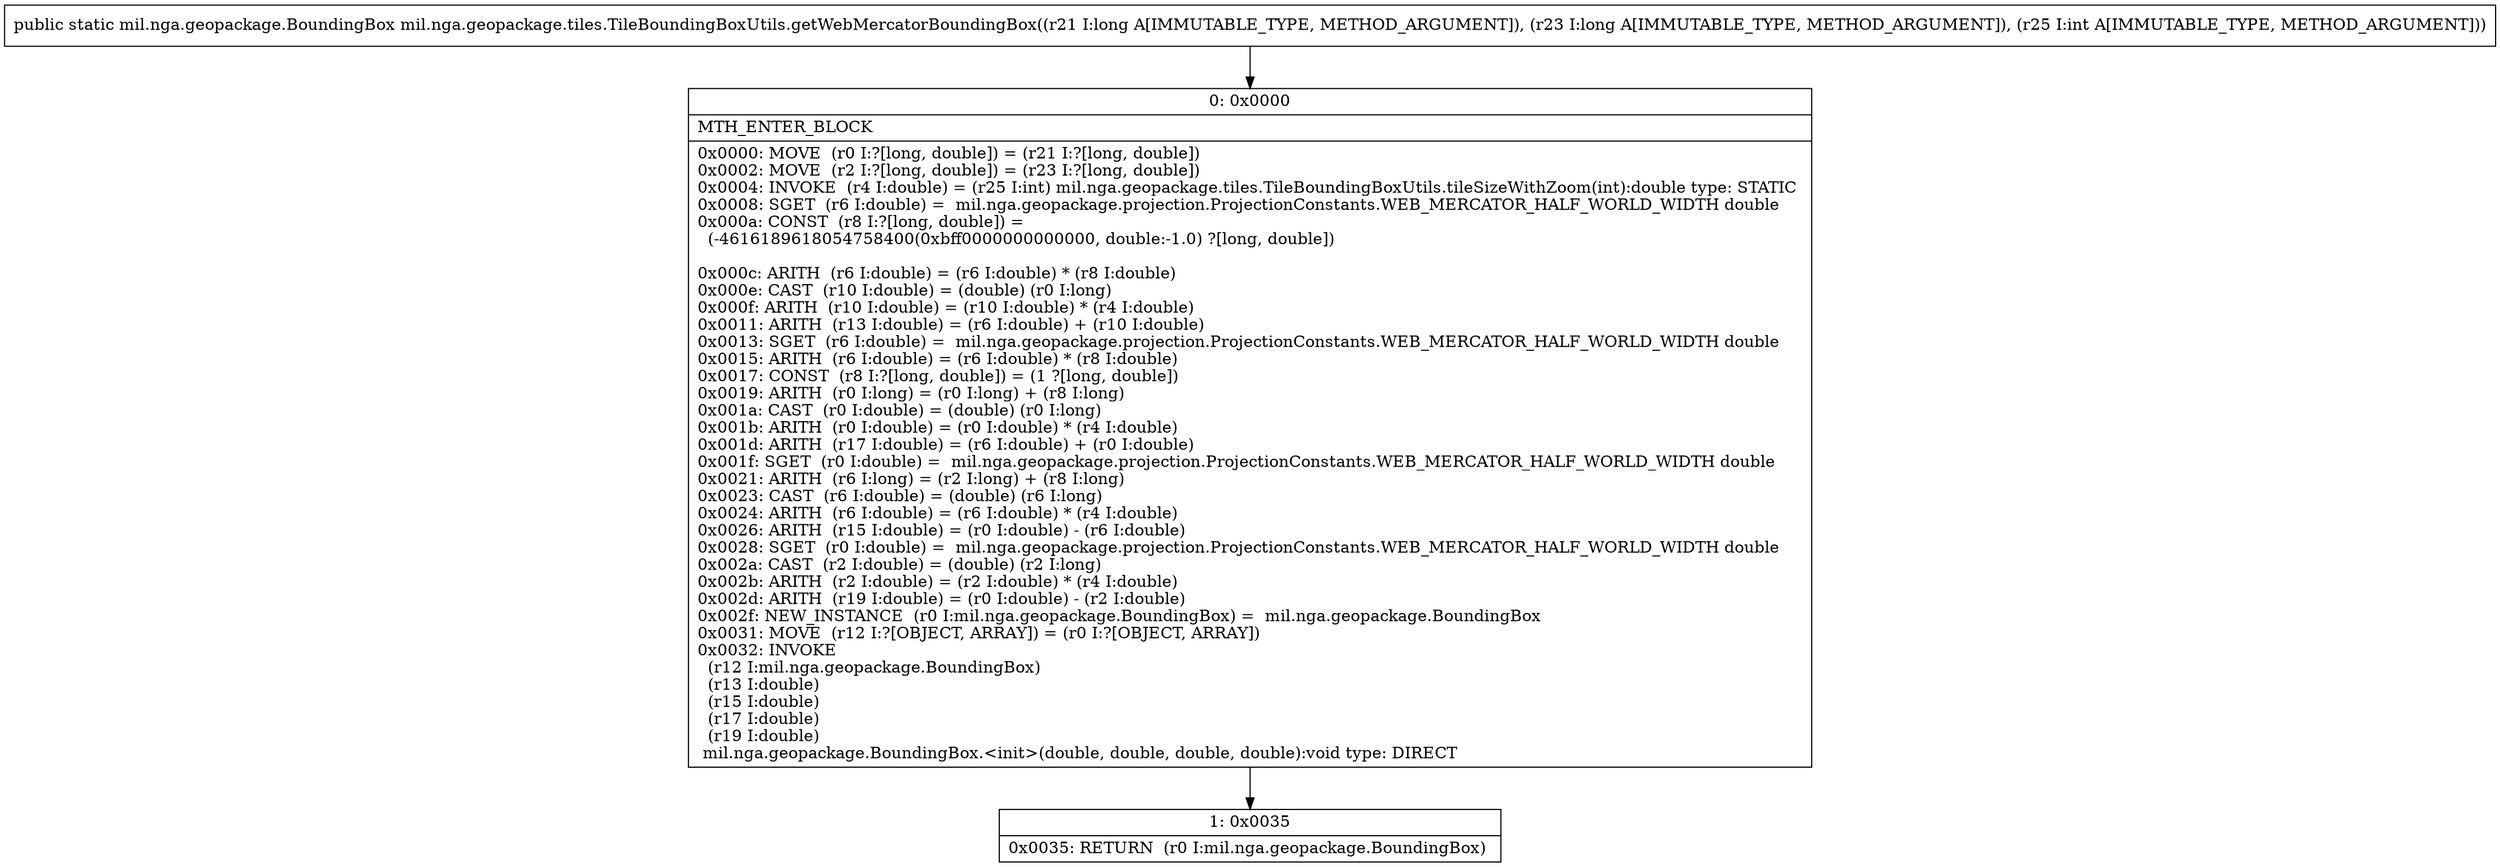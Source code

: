 digraph "CFG formil.nga.geopackage.tiles.TileBoundingBoxUtils.getWebMercatorBoundingBox(JJI)Lmil\/nga\/geopackage\/BoundingBox;" {
Node_0 [shape=record,label="{0\:\ 0x0000|MTH_ENTER_BLOCK\l|0x0000: MOVE  (r0 I:?[long, double]) = (r21 I:?[long, double]) \l0x0002: MOVE  (r2 I:?[long, double]) = (r23 I:?[long, double]) \l0x0004: INVOKE  (r4 I:double) = (r25 I:int) mil.nga.geopackage.tiles.TileBoundingBoxUtils.tileSizeWithZoom(int):double type: STATIC \l0x0008: SGET  (r6 I:double) =  mil.nga.geopackage.projection.ProjectionConstants.WEB_MERCATOR_HALF_WORLD_WIDTH double \l0x000a: CONST  (r8 I:?[long, double]) = \l  (\-4616189618054758400(0xbff0000000000000, double:\-1.0) ?[long, double])\l \l0x000c: ARITH  (r6 I:double) = (r6 I:double) * (r8 I:double) \l0x000e: CAST  (r10 I:double) = (double) (r0 I:long) \l0x000f: ARITH  (r10 I:double) = (r10 I:double) * (r4 I:double) \l0x0011: ARITH  (r13 I:double) = (r6 I:double) + (r10 I:double) \l0x0013: SGET  (r6 I:double) =  mil.nga.geopackage.projection.ProjectionConstants.WEB_MERCATOR_HALF_WORLD_WIDTH double \l0x0015: ARITH  (r6 I:double) = (r6 I:double) * (r8 I:double) \l0x0017: CONST  (r8 I:?[long, double]) = (1 ?[long, double]) \l0x0019: ARITH  (r0 I:long) = (r0 I:long) + (r8 I:long) \l0x001a: CAST  (r0 I:double) = (double) (r0 I:long) \l0x001b: ARITH  (r0 I:double) = (r0 I:double) * (r4 I:double) \l0x001d: ARITH  (r17 I:double) = (r6 I:double) + (r0 I:double) \l0x001f: SGET  (r0 I:double) =  mil.nga.geopackage.projection.ProjectionConstants.WEB_MERCATOR_HALF_WORLD_WIDTH double \l0x0021: ARITH  (r6 I:long) = (r2 I:long) + (r8 I:long) \l0x0023: CAST  (r6 I:double) = (double) (r6 I:long) \l0x0024: ARITH  (r6 I:double) = (r6 I:double) * (r4 I:double) \l0x0026: ARITH  (r15 I:double) = (r0 I:double) \- (r6 I:double) \l0x0028: SGET  (r0 I:double) =  mil.nga.geopackage.projection.ProjectionConstants.WEB_MERCATOR_HALF_WORLD_WIDTH double \l0x002a: CAST  (r2 I:double) = (double) (r2 I:long) \l0x002b: ARITH  (r2 I:double) = (r2 I:double) * (r4 I:double) \l0x002d: ARITH  (r19 I:double) = (r0 I:double) \- (r2 I:double) \l0x002f: NEW_INSTANCE  (r0 I:mil.nga.geopackage.BoundingBox) =  mil.nga.geopackage.BoundingBox \l0x0031: MOVE  (r12 I:?[OBJECT, ARRAY]) = (r0 I:?[OBJECT, ARRAY]) \l0x0032: INVOKE  \l  (r12 I:mil.nga.geopackage.BoundingBox)\l  (r13 I:double)\l  (r15 I:double)\l  (r17 I:double)\l  (r19 I:double)\l mil.nga.geopackage.BoundingBox.\<init\>(double, double, double, double):void type: DIRECT \l}"];
Node_1 [shape=record,label="{1\:\ 0x0035|0x0035: RETURN  (r0 I:mil.nga.geopackage.BoundingBox) \l}"];
MethodNode[shape=record,label="{public static mil.nga.geopackage.BoundingBox mil.nga.geopackage.tiles.TileBoundingBoxUtils.getWebMercatorBoundingBox((r21 I:long A[IMMUTABLE_TYPE, METHOD_ARGUMENT]), (r23 I:long A[IMMUTABLE_TYPE, METHOD_ARGUMENT]), (r25 I:int A[IMMUTABLE_TYPE, METHOD_ARGUMENT])) }"];
MethodNode -> Node_0;
Node_0 -> Node_1;
}

